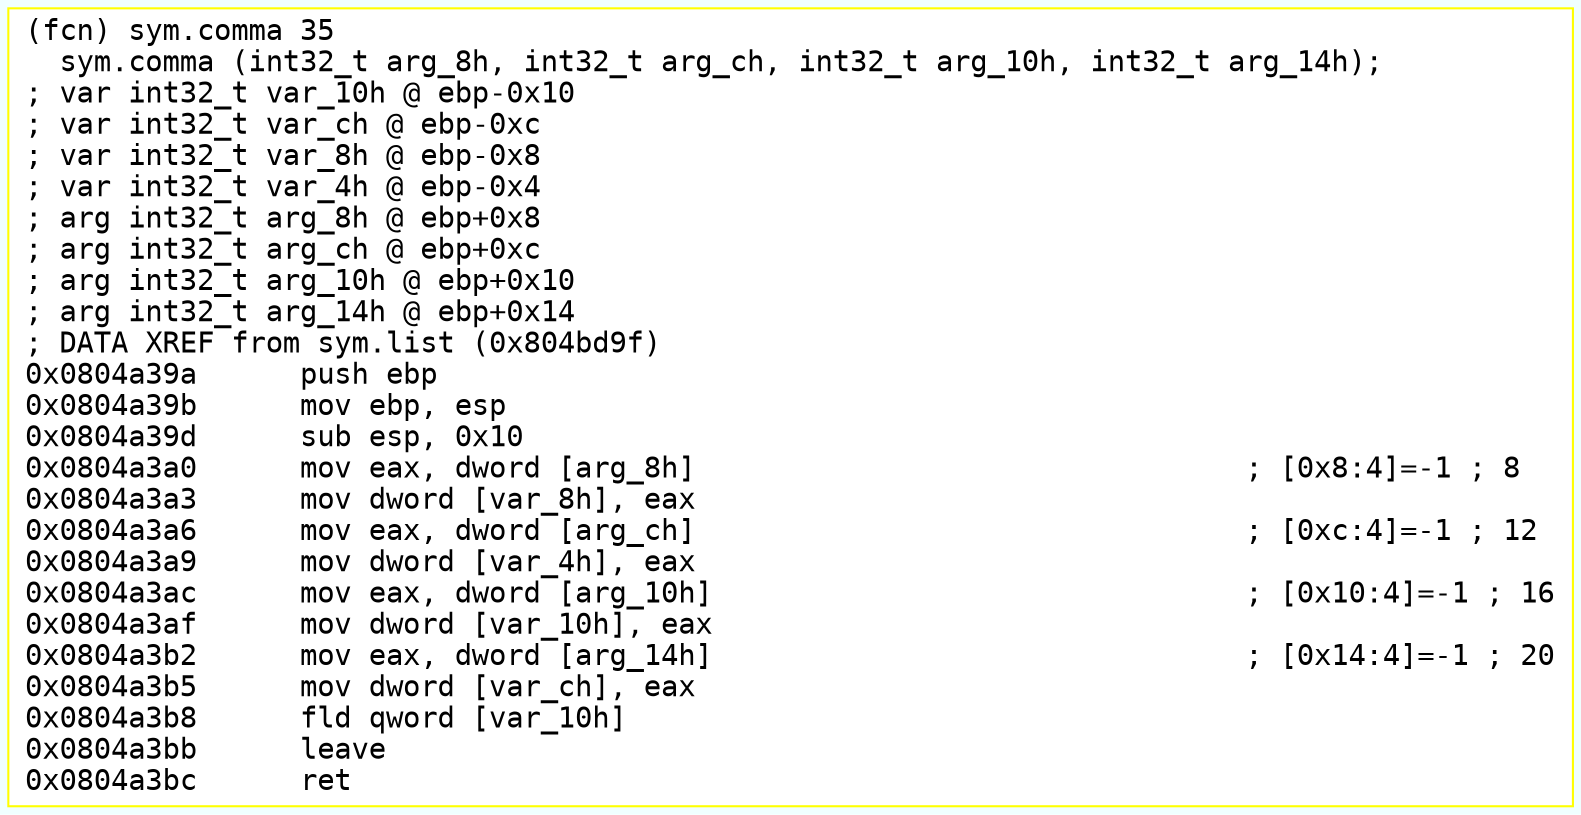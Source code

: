 digraph code {
	graph [bgcolor=azure fontsize=8 fontname="Courier" splines="ortho"];
	node [fillcolor=gray style=filled shape=box];
	edge [arrowhead="normal"];
	"0x0804a39a" [URL="sym.comma/0x0804a39a", fillcolor="white",color="yellow", fontname="Courier",label="(fcn) sym.comma 35\l  sym.comma (int32_t arg_8h, int32_t arg_ch, int32_t arg_10h, int32_t arg_14h);\l; var int32_t var_10h @ ebp-0x10\l; var int32_t var_ch @ ebp-0xc\l; var int32_t var_8h @ ebp-0x8\l; var int32_t var_4h @ ebp-0x4\l; arg int32_t arg_8h @ ebp+0x8\l; arg int32_t arg_ch @ ebp+0xc\l; arg int32_t arg_10h @ ebp+0x10\l; arg int32_t arg_14h @ ebp+0x14\l; DATA XREF from sym.list (0x804bd9f)\l0x0804a39a      push ebp\l0x0804a39b      mov ebp, esp\l0x0804a39d      sub esp, 0x10\l0x0804a3a0      mov eax, dword [arg_8h]                                ; [0x8:4]=-1 ; 8\l0x0804a3a3      mov dword [var_8h], eax\l0x0804a3a6      mov eax, dword [arg_ch]                                ; [0xc:4]=-1 ; 12\l0x0804a3a9      mov dword [var_4h], eax\l0x0804a3ac      mov eax, dword [arg_10h]                               ; [0x10:4]=-1 ; 16\l0x0804a3af      mov dword [var_10h], eax\l0x0804a3b2      mov eax, dword [arg_14h]                               ; [0x14:4]=-1 ; 20\l0x0804a3b5      mov dword [var_ch], eax\l0x0804a3b8      fld qword [var_10h]\l0x0804a3bb      leave\l0x0804a3bc      ret\l"]
}
